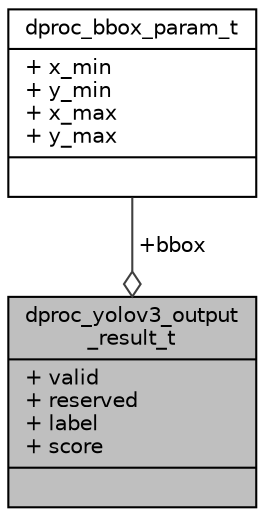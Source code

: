 digraph "dproc_yolov3_output_result_t"
{
 // INTERACTIVE_SVG=YES
 // LATEX_PDF_SIZE
  bgcolor="transparent";
  edge [fontname="Helvetica",fontsize="10",labelfontname="Helvetica",labelfontsize="10"];
  node [fontname="Helvetica",fontsize="10",shape=record];
  Node1 [label="{dproc_yolov3_output\l_result_t\n|+ valid\l+ reserved\l+ label\l+ score\l|}",height=0.2,width=0.4,color="black", fillcolor="grey75", style="filled", fontcolor="black",tooltip="Description of the parameters of YOLOV3 and YOLOV5 output result."];
  Node2 -> Node1 [color="grey25",fontsize="10",style="solid",label=" +bbox" ,arrowhead="odiamond",fontname="Helvetica"];
  Node2 [label="{dproc_bbox_param_t\n|+ x_min\l+ y_min\l+ x_max\l+ y_max\l|}",height=0.2,width=0.4,color="black",URL="$d1/dcc/structdproc__bbox__param__t.html",tooltip="Description of the parameters of the bounding box."];
}

